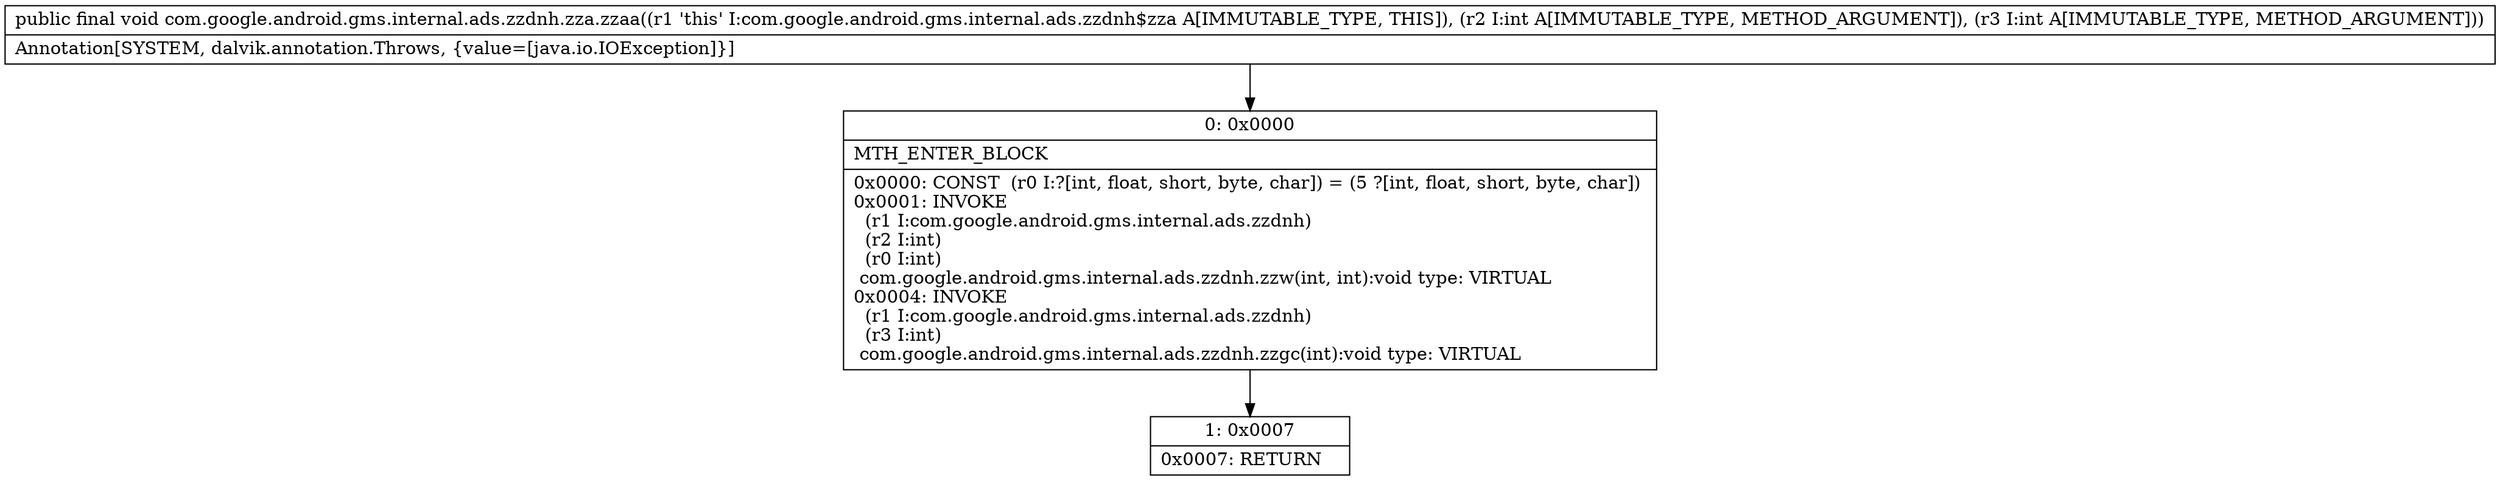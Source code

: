 digraph "CFG forcom.google.android.gms.internal.ads.zzdnh.zza.zzaa(II)V" {
Node_0 [shape=record,label="{0\:\ 0x0000|MTH_ENTER_BLOCK\l|0x0000: CONST  (r0 I:?[int, float, short, byte, char]) = (5 ?[int, float, short, byte, char]) \l0x0001: INVOKE  \l  (r1 I:com.google.android.gms.internal.ads.zzdnh)\l  (r2 I:int)\l  (r0 I:int)\l com.google.android.gms.internal.ads.zzdnh.zzw(int, int):void type: VIRTUAL \l0x0004: INVOKE  \l  (r1 I:com.google.android.gms.internal.ads.zzdnh)\l  (r3 I:int)\l com.google.android.gms.internal.ads.zzdnh.zzgc(int):void type: VIRTUAL \l}"];
Node_1 [shape=record,label="{1\:\ 0x0007|0x0007: RETURN   \l}"];
MethodNode[shape=record,label="{public final void com.google.android.gms.internal.ads.zzdnh.zza.zzaa((r1 'this' I:com.google.android.gms.internal.ads.zzdnh$zza A[IMMUTABLE_TYPE, THIS]), (r2 I:int A[IMMUTABLE_TYPE, METHOD_ARGUMENT]), (r3 I:int A[IMMUTABLE_TYPE, METHOD_ARGUMENT]))  | Annotation[SYSTEM, dalvik.annotation.Throws, \{value=[java.io.IOException]\}]\l}"];
MethodNode -> Node_0;
Node_0 -> Node_1;
}

